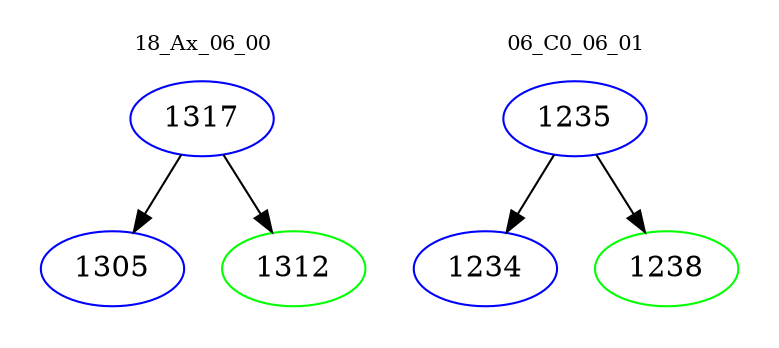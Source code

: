 digraph{
subgraph cluster_0 {
color = white
label = "18_Ax_06_00";
fontsize=10;
T0_1317 [label="1317", color="blue"]
T0_1317 -> T0_1305 [color="black"]
T0_1305 [label="1305", color="blue"]
T0_1317 -> T0_1312 [color="black"]
T0_1312 [label="1312", color="green"]
}
subgraph cluster_1 {
color = white
label = "06_C0_06_01";
fontsize=10;
T1_1235 [label="1235", color="blue"]
T1_1235 -> T1_1234 [color="black"]
T1_1234 [label="1234", color="blue"]
T1_1235 -> T1_1238 [color="black"]
T1_1238 [label="1238", color="green"]
}
}
